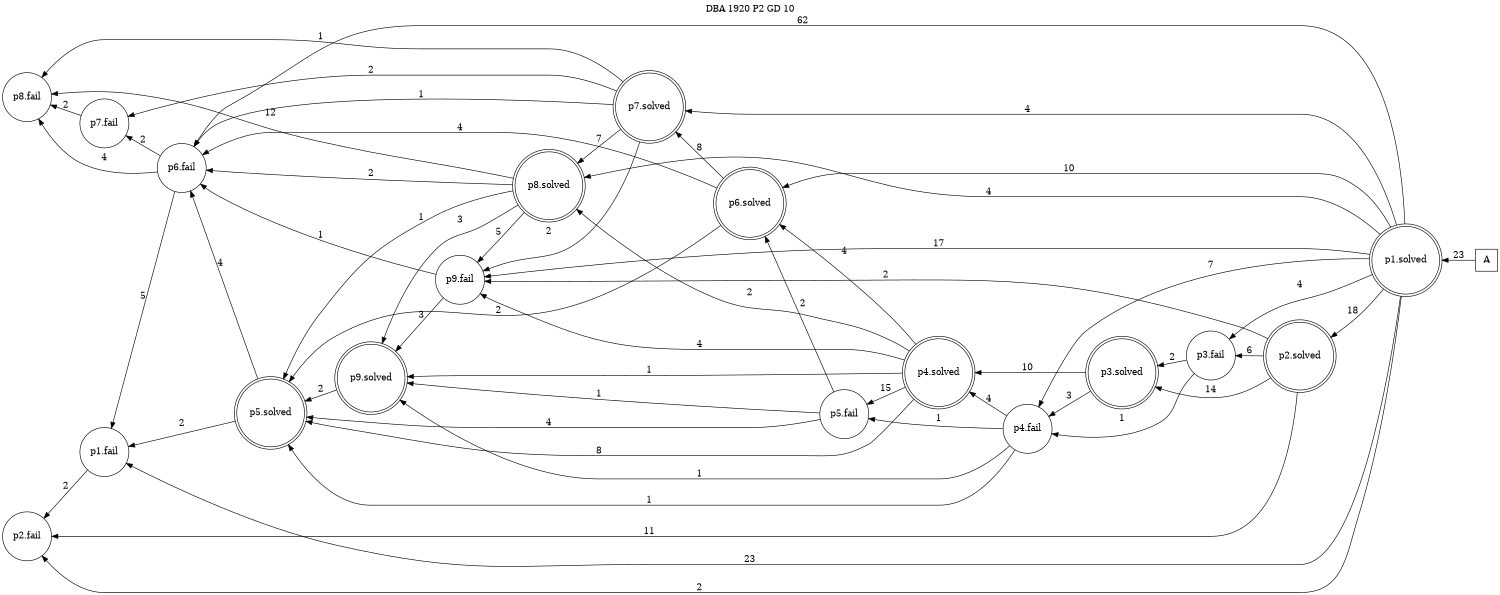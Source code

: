 digraph DBA_1920_P2_GD_10 {
labelloc="tl"
label= " DBA 1920 P2 GD 10 "
rankdir="RL";
graph [ size=" 10 , 10 !"]

"A" [shape="square" label="A"]
"p1.solved" [shape="doublecircle" label="p1.solved"]
"p2.solved" [shape="doublecircle" label="p2.solved"]
"p3.fail" [shape="circle" label="p3.fail"]
"p3.solved" [shape="doublecircle" label="p3.solved"]
"p4.solved" [shape="doublecircle" label="p4.solved"]
"p5.fail" [shape="circle" label="p5.fail"]
"p5.solved" [shape="doublecircle" label="p5.solved"]
"p6.fail" [shape="circle" label="p6.fail"]
"p1.fail" [shape="circle" label="p1.fail"]
"p2.fail" [shape="circle" label="p2.fail"]
"p4.fail" [shape="circle" label="p4.fail"]
"p6.solved" [shape="doublecircle" label="p6.solved"]
"p7.solved" [shape="doublecircle" label="p7.solved"]
"p8.solved" [shape="doublecircle" label="p8.solved"]
"p9.fail" [shape="circle" label="p9.fail"]
"p9.solved" [shape="doublecircle" label="p9.solved"]
"p7.fail" [shape="circle" label="p7.fail"]
"p8.fail" [shape="circle" label="p8.fail"]
"A" -> "p1.solved" [ label=23]
"p1.solved" -> "p2.solved" [ label=18]
"p1.solved" -> "p3.fail" [ label=4]
"p1.solved" -> "p6.fail" [ label=62]
"p1.solved" -> "p1.fail" [ label=23]
"p1.solved" -> "p2.fail" [ label=2]
"p1.solved" -> "p4.fail" [ label=7]
"p1.solved" -> "p6.solved" [ label=10]
"p1.solved" -> "p7.solved" [ label=4]
"p1.solved" -> "p8.solved" [ label=4]
"p1.solved" -> "p9.fail" [ label=17]
"p2.solved" -> "p3.fail" [ label=6]
"p2.solved" -> "p3.solved" [ label=14]
"p2.solved" -> "p2.fail" [ label=11]
"p2.solved" -> "p9.fail" [ label=2]
"p3.fail" -> "p3.solved" [ label=2]
"p3.fail" -> "p4.fail" [ label=1]
"p3.solved" -> "p4.solved" [ label=10]
"p3.solved" -> "p4.fail" [ label=3]
"p4.solved" -> "p5.fail" [ label=15]
"p4.solved" -> "p5.solved" [ label=8]
"p4.solved" -> "p6.solved" [ label=4]
"p4.solved" -> "p8.solved" [ label=2]
"p4.solved" -> "p9.fail" [ label=4]
"p4.solved" -> "p9.solved" [ label=1]
"p5.fail" -> "p5.solved" [ label=4]
"p5.fail" -> "p6.solved" [ label=2]
"p5.fail" -> "p9.solved" [ label=1]
"p5.solved" -> "p6.fail" [ label=4]
"p5.solved" -> "p1.fail" [ label=2]
"p6.fail" -> "p1.fail" [ label=5]
"p6.fail" -> "p7.fail" [ label=2]
"p6.fail" -> "p8.fail" [ label=4]
"p1.fail" -> "p2.fail" [ label=2]
"p4.fail" -> "p4.solved" [ label=4]
"p4.fail" -> "p5.fail" [ label=1]
"p4.fail" -> "p5.solved" [ label=1]
"p4.fail" -> "p9.solved" [ label=1]
"p6.solved" -> "p5.solved" [ label=2]
"p6.solved" -> "p6.fail" [ label=4]
"p6.solved" -> "p7.solved" [ label=8]
"p7.solved" -> "p6.fail" [ label=1]
"p7.solved" -> "p8.solved" [ label=7]
"p7.solved" -> "p9.fail" [ label=2]
"p7.solved" -> "p7.fail" [ label=2]
"p7.solved" -> "p8.fail" [ label=1]
"p8.solved" -> "p5.solved" [ label=1]
"p8.solved" -> "p6.fail" [ label=2]
"p8.solved" -> "p9.fail" [ label=5]
"p8.solved" -> "p9.solved" [ label=3]
"p8.solved" -> "p8.fail" [ label=12]
"p9.fail" -> "p6.fail" [ label=1]
"p9.fail" -> "p9.solved" [ label=3]
"p9.solved" -> "p5.solved" [ label=2]
"p7.fail" -> "p8.fail" [ label=2]
}
